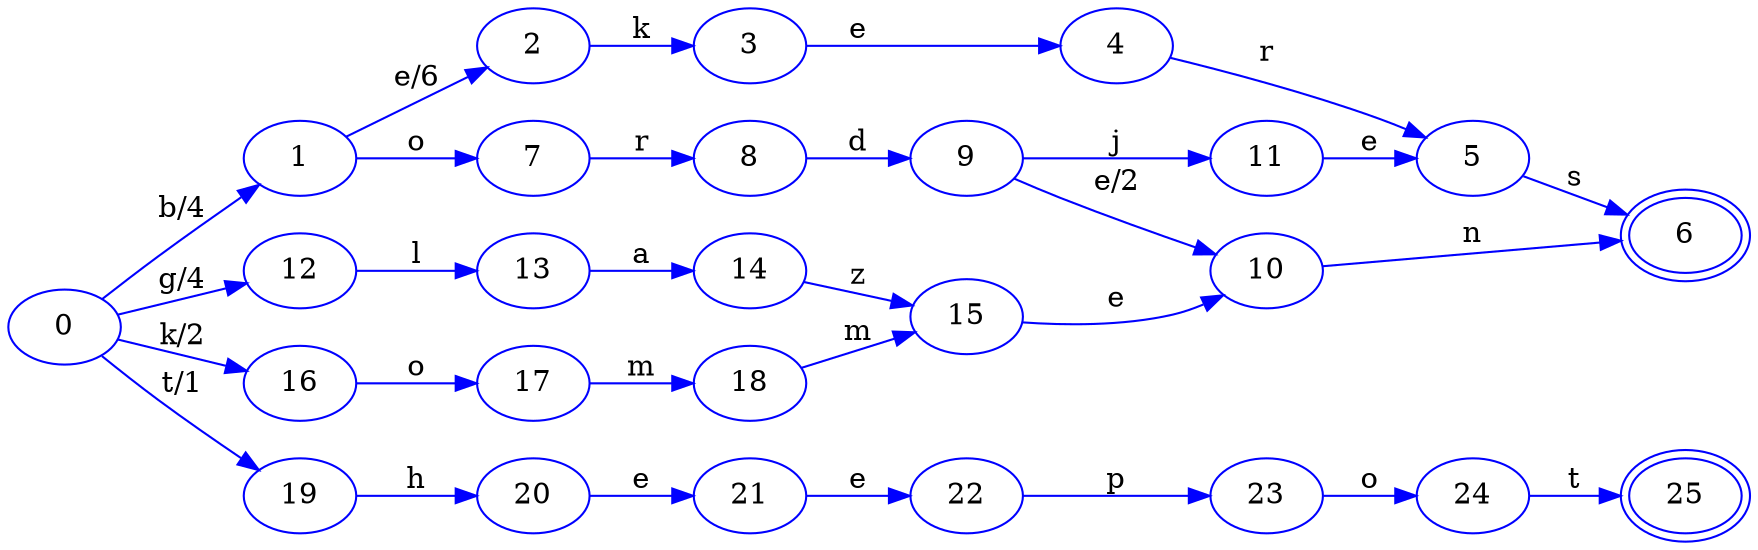 digraph automaton {
  labelloc="l";
  labeljust="l";
  rankdir="LR";

  0 -> 1 [label="b/4",color="blue"];
  1 -> 2 [label="e/6",color="blue"];
  2 -> 3 [label="k",color="blue"];
  3 -> 4 [label="e",color="blue"];
  4 -> 5 [label="r",color="blue"];
  5 -> 6 [label="s",color="blue"];

  1 -> 7 [label="o",color="blue"];
  7 -> 8 [label="r",color="blue"];
  8 -> 9 [label="d",color="blue"];
  9 -> 10 [label="e/2",color="blue"];
  10 -> 6 [label="n",color="blue"];

  9 -> 11 [label="j",color="blue"];
  11 -> 5 [label="e",color="blue"];

  0 -> 12 [label="g/4",color="blue"];
  12 -> 13 [label="l",color="blue"];
  13 -> 14 [label="a",color="blue"];
  14 -> 15 [label="z",color="blue"];
  15 -> 10 [label="e",color="blue"];

  0 -> 16 [label="k/2",color="blue"];
  16 -> 17 [label="o",color="blue"];
  17 -> 18 [label="m",color="blue"];
  18 -> 15 [label="m",color="blue"];

  0 -> 19 [label="t/1",color="blue"];
  19 -> 20 [label="h",color="blue"];
  20 -> 21 [label="e",color="blue"];
  21 -> 22 [label="e",color="blue"];
  22 -> 23 [label="p",color="blue"];
  23 -> 24 [label="o",color="blue"];
  24 -> 25 [label="t",color="blue"];

  0,1,2,3,4,5,6,7,8,9,10,11,12,13,14,15,16,17,18,19,20,21,22,23,24,25 [color="blue"];
  6,25 [peripheries=2];
}
